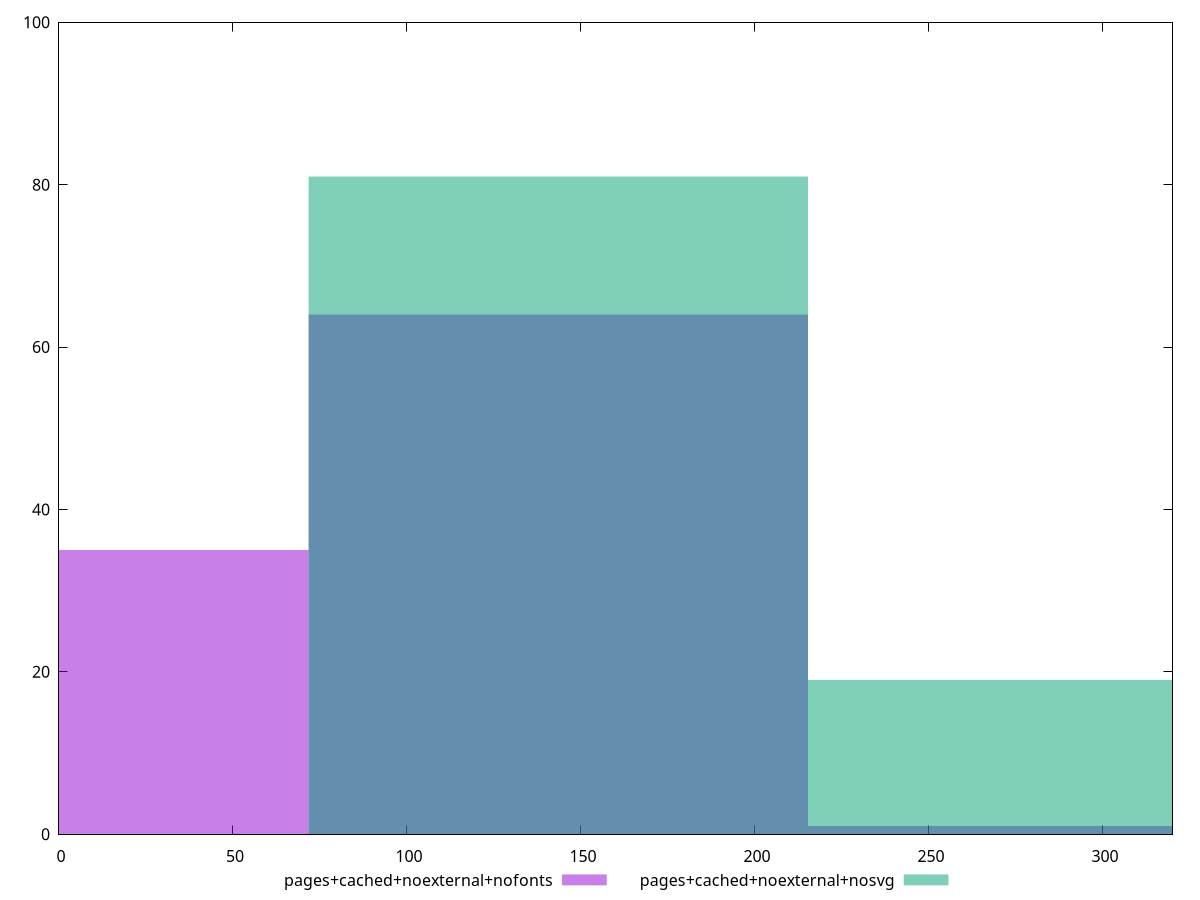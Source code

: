 reset

$pagesCachedNoexternalNofonts <<EOF
143.49302709176226 64
0 35
286.9860541835245 1
EOF

$pagesCachedNoexternalNosvg <<EOF
143.49302709176226 81
286.9860541835245 19
EOF

set key outside below
set boxwidth 143.49302709176226
set xrange [0:320]
set yrange [0:100]
set style fill transparent solid 0.5 noborder
set terminal svg size 640, 500 enhanced background rgb 'white'
set output "report_00007_2020-12-11T15:55:29.892Z/uses-http2/comparison/histogram/6_vs_7.svg"

plot $pagesCachedNoexternalNofonts title "pages+cached+noexternal+nofonts" with boxes, \
     $pagesCachedNoexternalNosvg title "pages+cached+noexternal+nosvg" with boxes

reset
